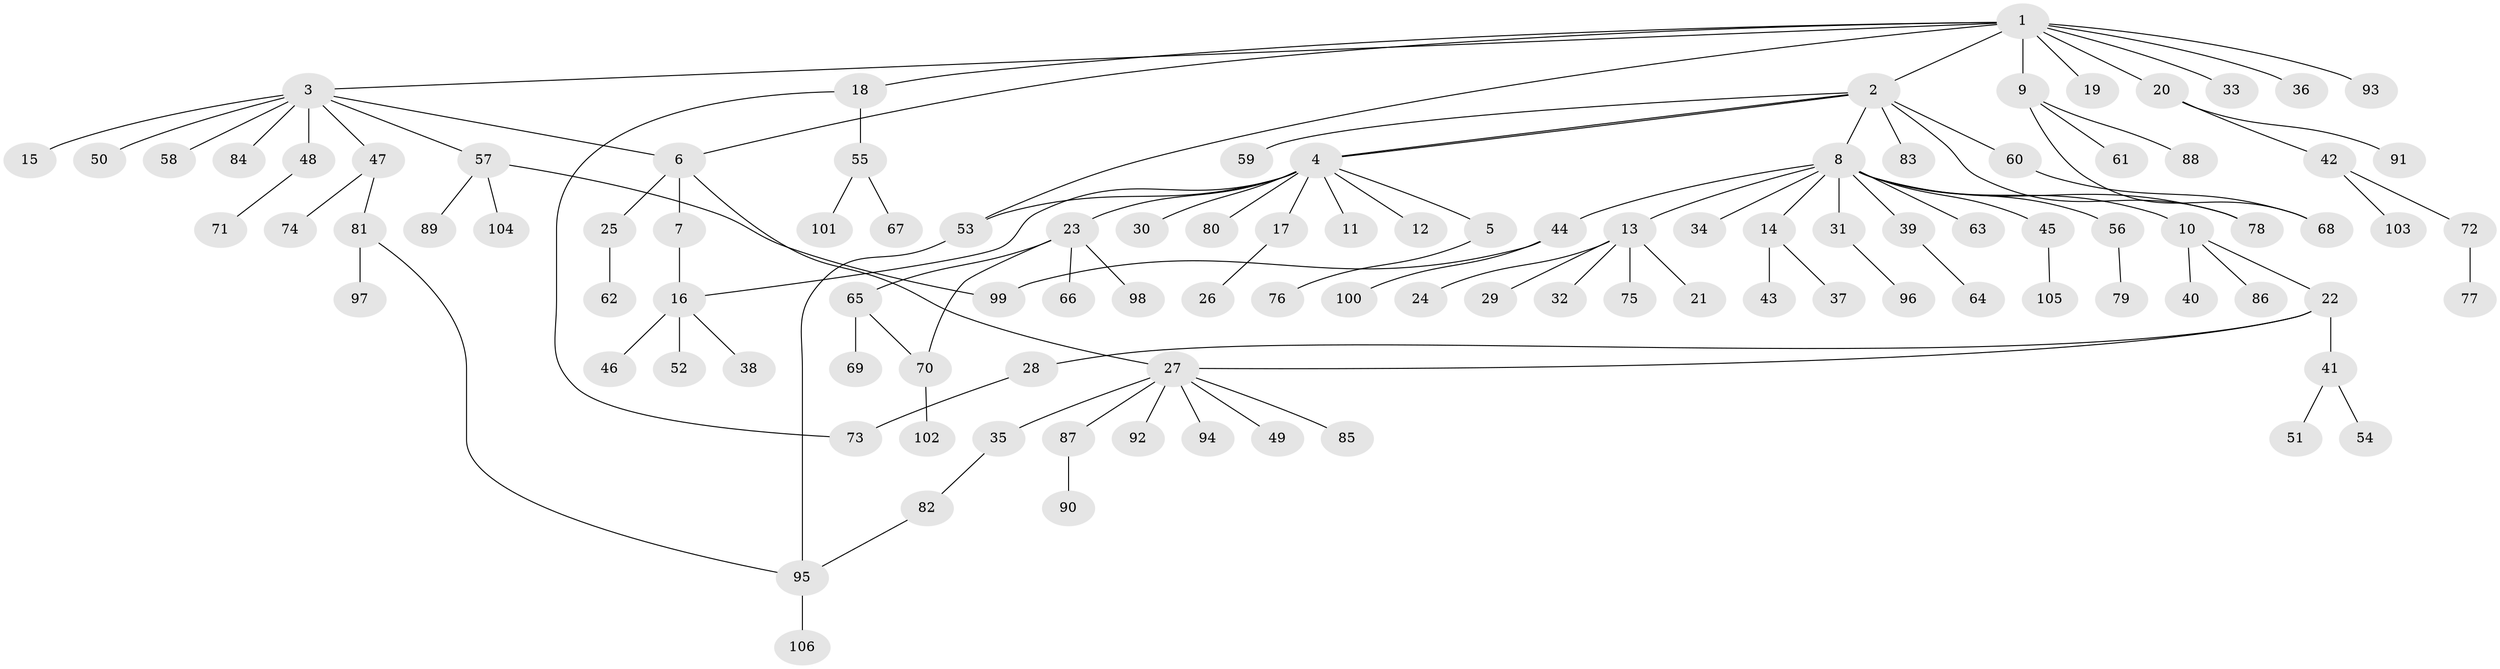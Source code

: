 // coarse degree distribution, {10: 0.025974025974025976, 7: 0.012987012987012988, 8: 0.025974025974025976, 1: 0.6233766233766234, 5: 0.05194805194805195, 13: 0.012987012987012988, 3: 0.1038961038961039, 4: 0.025974025974025976, 2: 0.11688311688311688}
// Generated by graph-tools (version 1.1) at 2025/41/03/06/25 10:41:44]
// undirected, 106 vertices, 117 edges
graph export_dot {
graph [start="1"]
  node [color=gray90,style=filled];
  1;
  2;
  3;
  4;
  5;
  6;
  7;
  8;
  9;
  10;
  11;
  12;
  13;
  14;
  15;
  16;
  17;
  18;
  19;
  20;
  21;
  22;
  23;
  24;
  25;
  26;
  27;
  28;
  29;
  30;
  31;
  32;
  33;
  34;
  35;
  36;
  37;
  38;
  39;
  40;
  41;
  42;
  43;
  44;
  45;
  46;
  47;
  48;
  49;
  50;
  51;
  52;
  53;
  54;
  55;
  56;
  57;
  58;
  59;
  60;
  61;
  62;
  63;
  64;
  65;
  66;
  67;
  68;
  69;
  70;
  71;
  72;
  73;
  74;
  75;
  76;
  77;
  78;
  79;
  80;
  81;
  82;
  83;
  84;
  85;
  86;
  87;
  88;
  89;
  90;
  91;
  92;
  93;
  94;
  95;
  96;
  97;
  98;
  99;
  100;
  101;
  102;
  103;
  104;
  105;
  106;
  1 -- 2;
  1 -- 3;
  1 -- 6;
  1 -- 9;
  1 -- 18;
  1 -- 19;
  1 -- 20;
  1 -- 33;
  1 -- 36;
  1 -- 53;
  1 -- 93;
  2 -- 4;
  2 -- 4;
  2 -- 8;
  2 -- 59;
  2 -- 60;
  2 -- 78;
  2 -- 83;
  3 -- 6;
  3 -- 15;
  3 -- 47;
  3 -- 48;
  3 -- 50;
  3 -- 57;
  3 -- 58;
  3 -- 84;
  4 -- 5;
  4 -- 11;
  4 -- 12;
  4 -- 16;
  4 -- 17;
  4 -- 23;
  4 -- 30;
  4 -- 53;
  4 -- 80;
  5 -- 76;
  6 -- 7;
  6 -- 25;
  6 -- 27;
  7 -- 16;
  8 -- 10;
  8 -- 13;
  8 -- 14;
  8 -- 31;
  8 -- 34;
  8 -- 39;
  8 -- 44;
  8 -- 45;
  8 -- 56;
  8 -- 63;
  8 -- 78;
  9 -- 61;
  9 -- 68;
  9 -- 88;
  10 -- 22;
  10 -- 40;
  10 -- 86;
  13 -- 21;
  13 -- 24;
  13 -- 29;
  13 -- 32;
  13 -- 75;
  14 -- 37;
  14 -- 43;
  16 -- 38;
  16 -- 46;
  16 -- 52;
  17 -- 26;
  18 -- 55;
  18 -- 73;
  20 -- 42;
  20 -- 91;
  22 -- 27;
  22 -- 28;
  22 -- 41;
  23 -- 65;
  23 -- 66;
  23 -- 70;
  23 -- 98;
  25 -- 62;
  27 -- 35;
  27 -- 49;
  27 -- 85;
  27 -- 87;
  27 -- 92;
  27 -- 94;
  28 -- 73;
  31 -- 96;
  35 -- 82;
  39 -- 64;
  41 -- 51;
  41 -- 54;
  42 -- 72;
  42 -- 103;
  44 -- 99;
  44 -- 100;
  45 -- 105;
  47 -- 74;
  47 -- 81;
  48 -- 71;
  53 -- 95;
  55 -- 67;
  55 -- 101;
  56 -- 79;
  57 -- 89;
  57 -- 99;
  57 -- 104;
  60 -- 68;
  65 -- 69;
  65 -- 70;
  70 -- 102;
  72 -- 77;
  81 -- 95;
  81 -- 97;
  82 -- 95;
  87 -- 90;
  95 -- 106;
}
